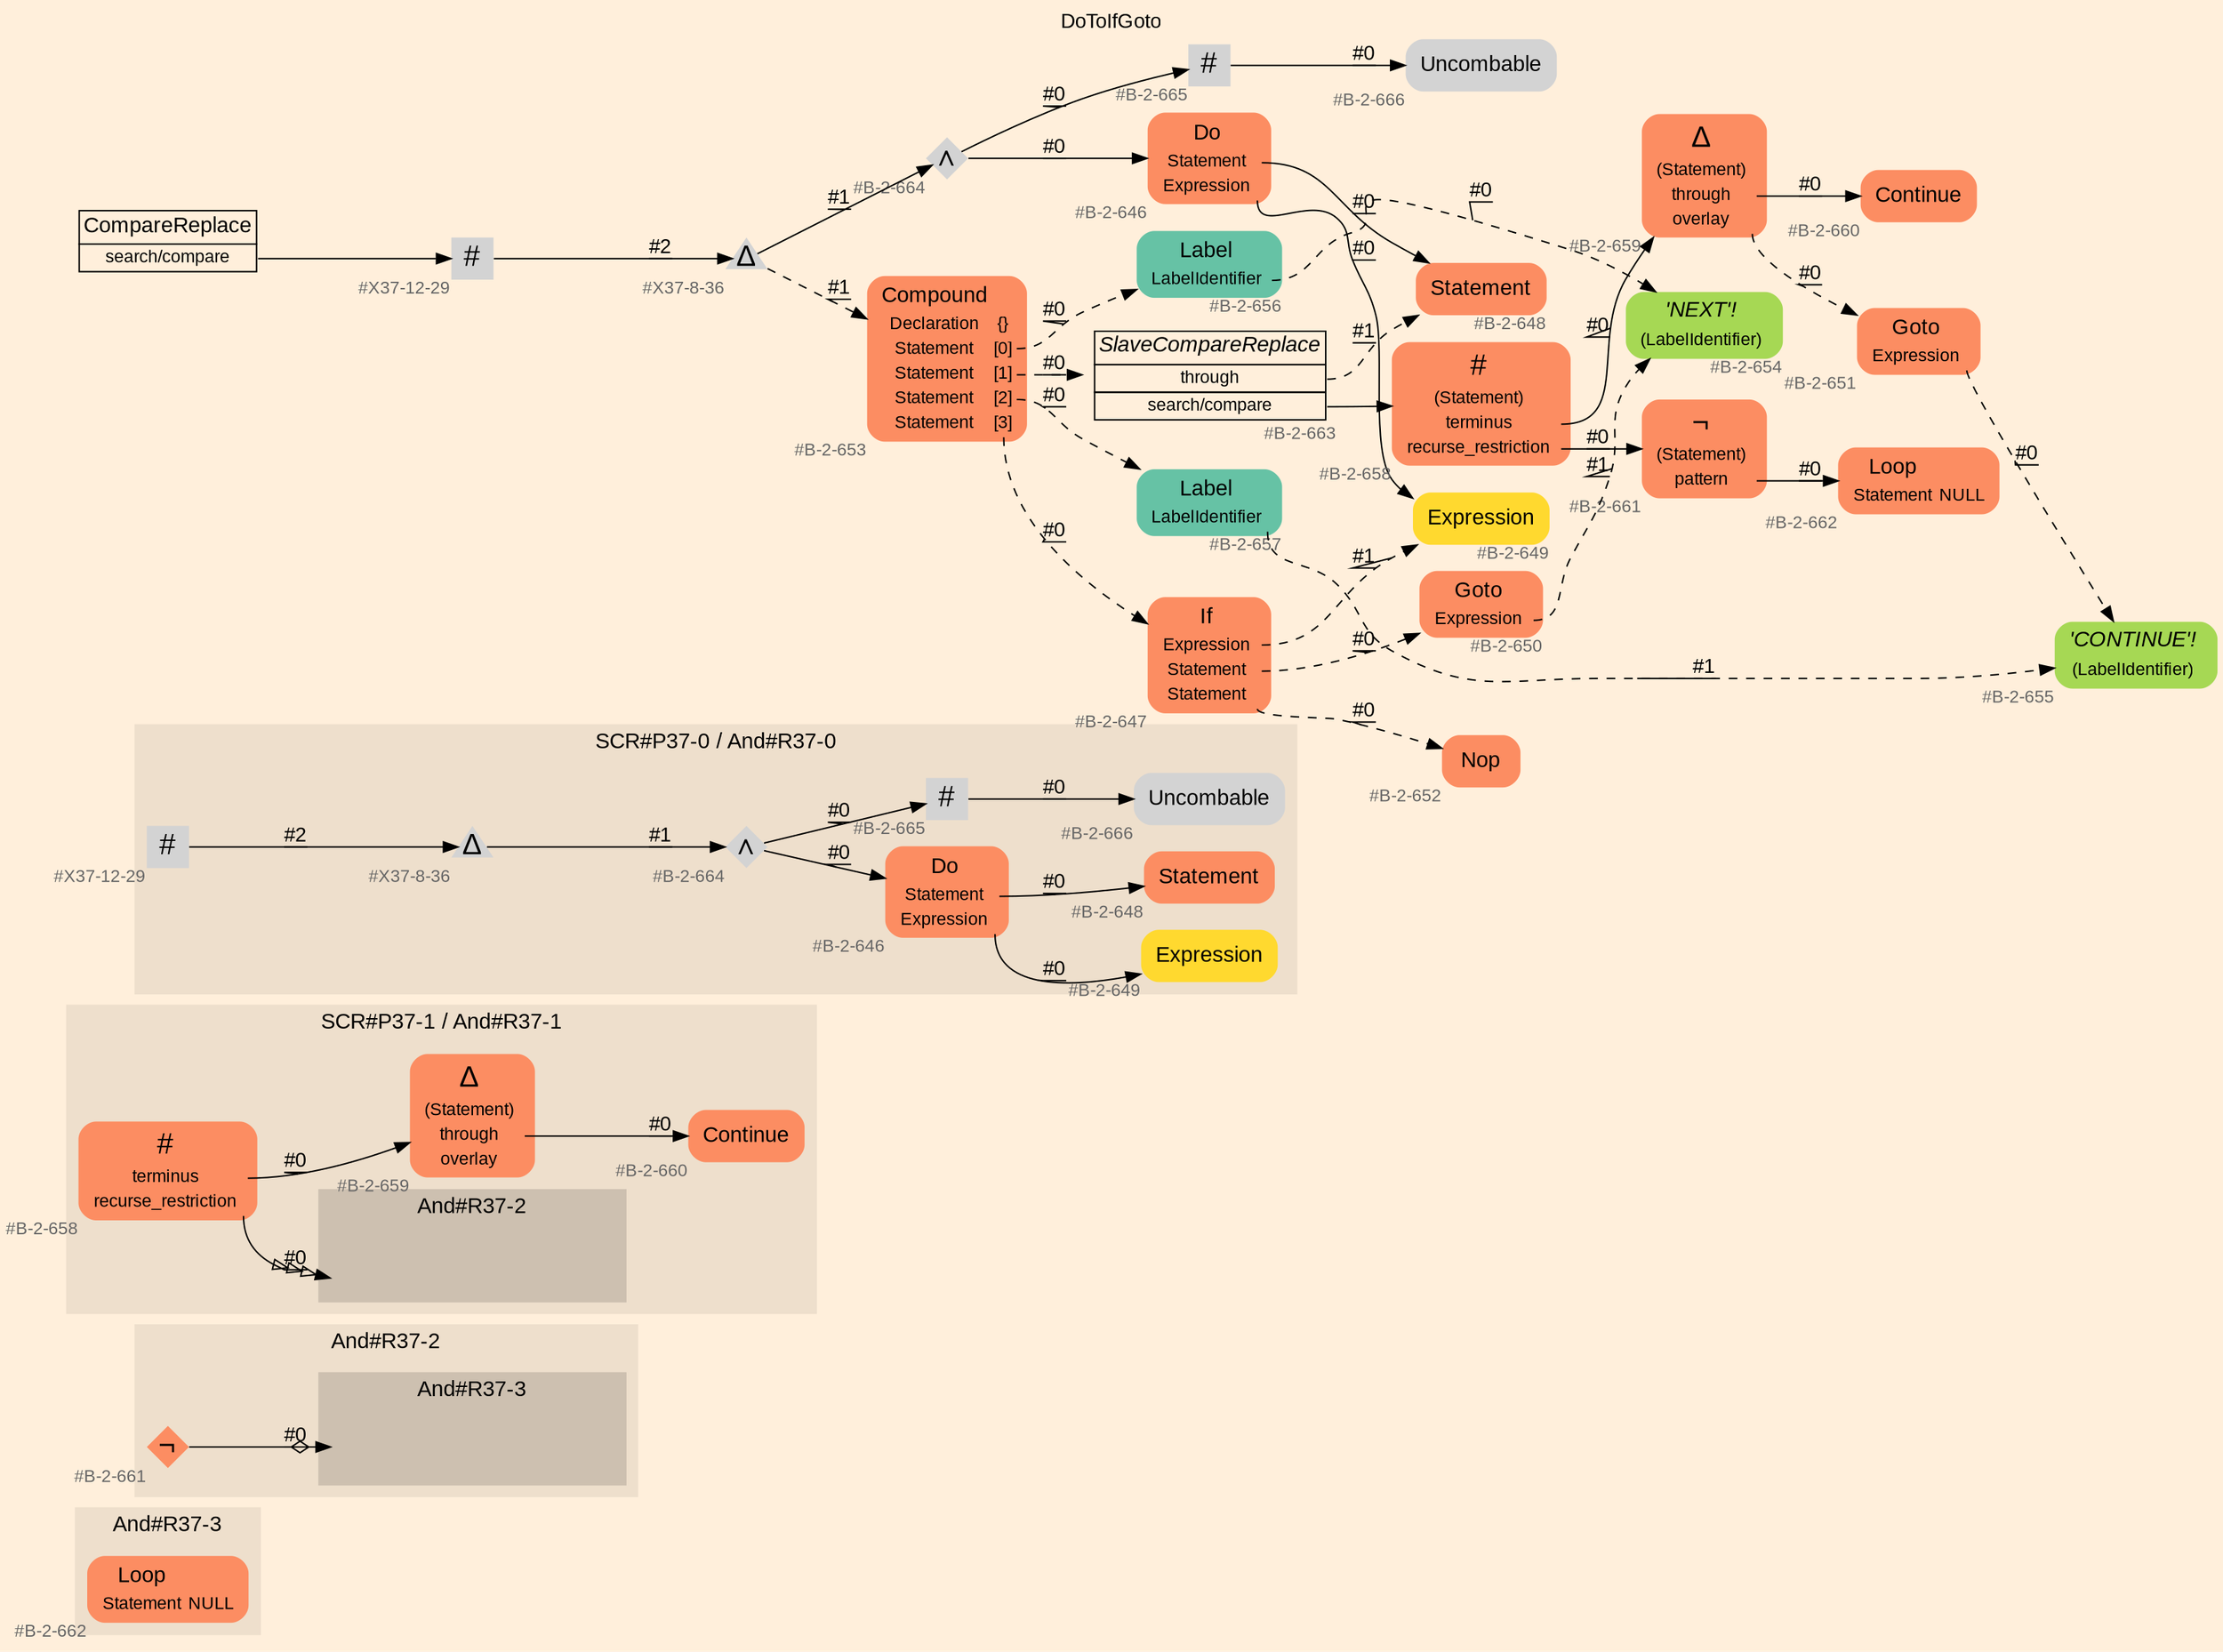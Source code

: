 digraph "DoToIfGoto" {
label = "DoToIfGoto"
labelloc = t
graph [
    rankdir = "LR"
    ranksep = 0.3
    bgcolor = antiquewhite1
    color = black
    fontcolor = black
    fontname = "Arial"
];
node [
    fontname = "Arial"
];
edge [
    fontname = "Arial"
];

// -------------------- figure And#R37-3 --------------------
// -------- region And#R37-3 ----------
subgraph "clusterAnd#R37-3" {
    label = "And#R37-3"
    style = "filled"
    color = antiquewhite2
    fontsize = "15"
    // -------- block And#R37-3/#B-2-662 ----------
    "And#R37-3/#B-2-662" [
        fillcolor = "/set28/2"
        xlabel = "#B-2-662"
        fontsize = "12"
        fontcolor = grey40
        shape = "plaintext"
        label = <<TABLE BORDER="0" CELLBORDER="0" CELLSPACING="0">
         <TR><TD><FONT COLOR="black" POINT-SIZE="15">Loop</FONT></TD></TR>
         <TR><TD><FONT COLOR="black" POINT-SIZE="12">Statement</FONT></TD><TD PORT="port0"><FONT COLOR="black" POINT-SIZE="12">NULL</FONT></TD></TR>
        </TABLE>>
        style = "rounded,filled"
    ];
    
}


// -------------------- figure And#R37-2 --------------------
// -------- region And#R37-2 ----------
subgraph "clusterAnd#R37-2" {
    label = "And#R37-2"
    style = "filled"
    color = antiquewhite2
    fontsize = "15"
    // -------- block And#R37-2/#B-2-661 ----------
    "And#R37-2/#B-2-661" [
        fillcolor = "/set28/2"
        xlabel = "#B-2-661"
        fontsize = "12"
        fontcolor = grey40
        shape = "diamond"
        label = <<FONT COLOR="black" POINT-SIZE="20">¬</FONT>>
        style = "filled"
        penwidth = 0.0
        fixedsize = true
        width = 0.4
        height = 0.4
    ];
    
    // -------- region And#R37-2/And#R37-3 ----------
    subgraph "clusterAnd#R37-2/And#R37-3" {
        label = "And#R37-3"
        style = "filled"
        color = antiquewhite3
        fontsize = "15"
        // -------- block And#R37-2/And#R37-3/#B-2-662 ----------
        "And#R37-2/And#R37-3/#B-2-662" [
            fillcolor = "/set28/2"
            xlabel = "#B-2-662"
            fontsize = "12"
            fontcolor = grey40
            shape = "none"
            style = "invisible"
        ];
        
    }
    
}

"And#R37-2/#B-2-661" -> "And#R37-2/And#R37-3/#B-2-662" [
    arrowhead="normalnoneodiamond"
    label = "#0"
    decorate = true
    color = black
    fontcolor = black
];


// -------------------- figure And#R37-1 --------------------
// -------- region And#R37-1 ----------
subgraph "clusterAnd#R37-1" {
    label = "SCR#P37-1 / And#R37-1"
    style = "filled"
    color = antiquewhite2
    fontsize = "15"
    // -------- block And#R37-1/#B-2-658 ----------
    "And#R37-1/#B-2-658" [
        fillcolor = "/set28/2"
        xlabel = "#B-2-658"
        fontsize = "12"
        fontcolor = grey40
        shape = "plaintext"
        label = <<TABLE BORDER="0" CELLBORDER="0" CELLSPACING="0">
         <TR><TD><FONT COLOR="black" POINT-SIZE="20">#</FONT></TD></TR>
         <TR><TD><FONT COLOR="black" POINT-SIZE="12">terminus</FONT></TD><TD PORT="port0"></TD></TR>
         <TR><TD><FONT COLOR="black" POINT-SIZE="12">recurse_restriction</FONT></TD><TD PORT="port1"></TD></TR>
        </TABLE>>
        style = "rounded,filled"
    ];
    
    // -------- block And#R37-1/#B-2-660 ----------
    "And#R37-1/#B-2-660" [
        fillcolor = "/set28/2"
        xlabel = "#B-2-660"
        fontsize = "12"
        fontcolor = grey40
        shape = "plaintext"
        label = <<TABLE BORDER="0" CELLBORDER="0" CELLSPACING="0">
         <TR><TD><FONT COLOR="black" POINT-SIZE="15">Continue</FONT></TD></TR>
        </TABLE>>
        style = "rounded,filled"
    ];
    
    // -------- block And#R37-1/#B-2-659 ----------
    "And#R37-1/#B-2-659" [
        fillcolor = "/set28/2"
        xlabel = "#B-2-659"
        fontsize = "12"
        fontcolor = grey40
        shape = "plaintext"
        label = <<TABLE BORDER="0" CELLBORDER="0" CELLSPACING="0">
         <TR><TD><FONT COLOR="black" POINT-SIZE="20">Δ</FONT></TD></TR>
         <TR><TD><FONT COLOR="black" POINT-SIZE="12">(Statement)</FONT></TD><TD PORT="port0"></TD></TR>
         <TR><TD><FONT COLOR="black" POINT-SIZE="12">through</FONT></TD><TD PORT="port1"></TD></TR>
         <TR><TD><FONT COLOR="black" POINT-SIZE="12">overlay</FONT></TD><TD PORT="port2"></TD></TR>
        </TABLE>>
        style = "rounded,filled"
    ];
    
    // -------- region And#R37-1/And#R37-2 ----------
    subgraph "clusterAnd#R37-1/And#R37-2" {
        label = "And#R37-2"
        style = "filled"
        color = antiquewhite3
        fontsize = "15"
        // -------- block And#R37-1/And#R37-2/#B-2-661 ----------
        "And#R37-1/And#R37-2/#B-2-661" [
            fillcolor = "/set28/2"
            xlabel = "#B-2-661"
            fontsize = "12"
            fontcolor = grey40
            shape = "none"
            style = "invisible"
        ];
        
    }
    
}

"And#R37-1/#B-2-658":port0 -> "And#R37-1/#B-2-659" [
    label = "#0"
    decorate = true
    color = black
    fontcolor = black
];

"And#R37-1/#B-2-658":port1 -> "And#R37-1/And#R37-2/#B-2-661" [
    arrowhead="normalonormalonormalonormal"
    label = "#0"
    decorate = true
    color = black
    fontcolor = black
];

"And#R37-1/#B-2-659":port1 -> "And#R37-1/#B-2-660" [
    label = "#0"
    decorate = true
    color = black
    fontcolor = black
];


// -------------------- figure And#R37-0 --------------------
// -------- region And#R37-0 ----------
subgraph "clusterAnd#R37-0" {
    label = "SCR#P37-0 / And#R37-0"
    style = "filled"
    color = antiquewhite2
    fontsize = "15"
    // -------- block And#R37-0/#B-2-666 ----------
    "And#R37-0/#B-2-666" [
        xlabel = "#B-2-666"
        fontsize = "12"
        fontcolor = grey40
        shape = "plaintext"
        label = <<TABLE BORDER="0" CELLBORDER="0" CELLSPACING="0">
         <TR><TD><FONT COLOR="black" POINT-SIZE="15">Uncombable</FONT></TD></TR>
        </TABLE>>
        style = "rounded,filled"
    ];
    
    // -------- block And#R37-0/#B-2-646 ----------
    "And#R37-0/#B-2-646" [
        fillcolor = "/set28/2"
        xlabel = "#B-2-646"
        fontsize = "12"
        fontcolor = grey40
        shape = "plaintext"
        label = <<TABLE BORDER="0" CELLBORDER="0" CELLSPACING="0">
         <TR><TD><FONT COLOR="black" POINT-SIZE="15">Do</FONT></TD></TR>
         <TR><TD><FONT COLOR="black" POINT-SIZE="12">Statement</FONT></TD><TD PORT="port0"></TD></TR>
         <TR><TD><FONT COLOR="black" POINT-SIZE="12">Expression</FONT></TD><TD PORT="port1"></TD></TR>
        </TABLE>>
        style = "rounded,filled"
    ];
    
    // -------- block And#R37-0/#X37-8-36 ----------
    "And#R37-0/#X37-8-36" [
        xlabel = "#X37-8-36"
        fontsize = "12"
        fontcolor = grey40
        shape = "triangle"
        label = <<FONT COLOR="black" POINT-SIZE="20">Δ</FONT>>
        style = "filled"
        penwidth = 0.0
        fixedsize = true
        width = 0.4
        height = 0.4
    ];
    
    // -------- block And#R37-0/#B-2-648 ----------
    "And#R37-0/#B-2-648" [
        fillcolor = "/set28/2"
        xlabel = "#B-2-648"
        fontsize = "12"
        fontcolor = grey40
        shape = "plaintext"
        label = <<TABLE BORDER="0" CELLBORDER="0" CELLSPACING="0">
         <TR><TD><FONT COLOR="black" POINT-SIZE="15">Statement</FONT></TD></TR>
        </TABLE>>
        style = "rounded,filled"
    ];
    
    // -------- block And#R37-0/#B-2-665 ----------
    "And#R37-0/#B-2-665" [
        xlabel = "#B-2-665"
        fontsize = "12"
        fontcolor = grey40
        shape = "square"
        label = <<FONT COLOR="black" POINT-SIZE="20">#</FONT>>
        style = "filled"
        penwidth = 0.0
        fixedsize = true
        width = 0.4
        height = 0.4
    ];
    
    // -------- block And#R37-0/#X37-12-29 ----------
    "And#R37-0/#X37-12-29" [
        xlabel = "#X37-12-29"
        fontsize = "12"
        fontcolor = grey40
        shape = "square"
        label = <<FONT COLOR="black" POINT-SIZE="20">#</FONT>>
        style = "filled"
        penwidth = 0.0
        fixedsize = true
        width = 0.4
        height = 0.4
    ];
    
    // -------- block And#R37-0/#B-2-664 ----------
    "And#R37-0/#B-2-664" [
        xlabel = "#B-2-664"
        fontsize = "12"
        fontcolor = grey40
        shape = "diamond"
        label = <<FONT COLOR="black" POINT-SIZE="20">∧</FONT>>
        style = "filled"
        penwidth = 0.0
        fixedsize = true
        width = 0.4
        height = 0.4
    ];
    
    // -------- block And#R37-0/#B-2-649 ----------
    "And#R37-0/#B-2-649" [
        fillcolor = "/set28/6"
        xlabel = "#B-2-649"
        fontsize = "12"
        fontcolor = grey40
        shape = "plaintext"
        label = <<TABLE BORDER="0" CELLBORDER="0" CELLSPACING="0">
         <TR><TD><FONT COLOR="black" POINT-SIZE="15">Expression</FONT></TD></TR>
        </TABLE>>
        style = "rounded,filled"
    ];
    
}

"And#R37-0/#B-2-646":port0 -> "And#R37-0/#B-2-648" [
    label = "#0"
    decorate = true
    color = black
    fontcolor = black
];

"And#R37-0/#B-2-646":port1 -> "And#R37-0/#B-2-649" [
    label = "#0"
    decorate = true
    color = black
    fontcolor = black
];

"And#R37-0/#X37-8-36" -> "And#R37-0/#B-2-664" [
    label = "#1"
    decorate = true
    color = black
    fontcolor = black
];

"And#R37-0/#B-2-665" -> "And#R37-0/#B-2-666" [
    label = "#0"
    decorate = true
    color = black
    fontcolor = black
];

"And#R37-0/#X37-12-29" -> "And#R37-0/#X37-8-36" [
    label = "#2"
    decorate = true
    color = black
    fontcolor = black
];

"And#R37-0/#B-2-664" -> "And#R37-0/#B-2-646" [
    label = "#0"
    decorate = true
    color = black
    fontcolor = black
];

"And#R37-0/#B-2-664" -> "And#R37-0/#B-2-665" [
    label = "#0"
    decorate = true
    color = black
    fontcolor = black
];


// -------------------- transformation figure --------------------
// -------- block CR#X37-10-37 ----------
"CR#X37-10-37" [
    fillcolor = antiquewhite1
    fontsize = "12"
    fontcolor = grey40
    shape = "plaintext"
    label = <<TABLE BORDER="0" CELLBORDER="1" CELLSPACING="0">
     <TR><TD><FONT COLOR="black" POINT-SIZE="15">CompareReplace</FONT></TD></TR>
     <TR><TD PORT="port0"><FONT COLOR="black" POINT-SIZE="12">search/compare</FONT></TD></TR>
    </TABLE>>
    style = "filled"
    color = black
];

// -------- block #X37-12-29 ----------
"#X37-12-29" [
    xlabel = "#X37-12-29"
    fontsize = "12"
    fontcolor = grey40
    shape = "square"
    label = <<FONT COLOR="black" POINT-SIZE="20">#</FONT>>
    style = "filled"
    penwidth = 0.0
    fixedsize = true
    width = 0.4
    height = 0.4
];

// -------- block #X37-8-36 ----------
"#X37-8-36" [
    xlabel = "#X37-8-36"
    fontsize = "12"
    fontcolor = grey40
    shape = "triangle"
    label = <<FONT COLOR="black" POINT-SIZE="20">Δ</FONT>>
    style = "filled"
    penwidth = 0.0
    fixedsize = true
    width = 0.4
    height = 0.4
];

// -------- block #B-2-664 ----------
"#B-2-664" [
    xlabel = "#B-2-664"
    fontsize = "12"
    fontcolor = grey40
    shape = "diamond"
    label = <<FONT COLOR="black" POINT-SIZE="20">∧</FONT>>
    style = "filled"
    penwidth = 0.0
    fixedsize = true
    width = 0.4
    height = 0.4
];

// -------- block #B-2-646 ----------
"#B-2-646" [
    fillcolor = "/set28/2"
    xlabel = "#B-2-646"
    fontsize = "12"
    fontcolor = grey40
    shape = "plaintext"
    label = <<TABLE BORDER="0" CELLBORDER="0" CELLSPACING="0">
     <TR><TD><FONT COLOR="black" POINT-SIZE="15">Do</FONT></TD></TR>
     <TR><TD><FONT COLOR="black" POINT-SIZE="12">Statement</FONT></TD><TD PORT="port0"></TD></TR>
     <TR><TD><FONT COLOR="black" POINT-SIZE="12">Expression</FONT></TD><TD PORT="port1"></TD></TR>
    </TABLE>>
    style = "rounded,filled"
];

// -------- block #B-2-648 ----------
"#B-2-648" [
    fillcolor = "/set28/2"
    xlabel = "#B-2-648"
    fontsize = "12"
    fontcolor = grey40
    shape = "plaintext"
    label = <<TABLE BORDER="0" CELLBORDER="0" CELLSPACING="0">
     <TR><TD><FONT COLOR="black" POINT-SIZE="15">Statement</FONT></TD></TR>
    </TABLE>>
    style = "rounded,filled"
];

// -------- block #B-2-649 ----------
"#B-2-649" [
    fillcolor = "/set28/6"
    xlabel = "#B-2-649"
    fontsize = "12"
    fontcolor = grey40
    shape = "plaintext"
    label = <<TABLE BORDER="0" CELLBORDER="0" CELLSPACING="0">
     <TR><TD><FONT COLOR="black" POINT-SIZE="15">Expression</FONT></TD></TR>
    </TABLE>>
    style = "rounded,filled"
];

// -------- block #B-2-665 ----------
"#B-2-665" [
    xlabel = "#B-2-665"
    fontsize = "12"
    fontcolor = grey40
    shape = "square"
    label = <<FONT COLOR="black" POINT-SIZE="20">#</FONT>>
    style = "filled"
    penwidth = 0.0
    fixedsize = true
    width = 0.4
    height = 0.4
];

// -------- block #B-2-666 ----------
"#B-2-666" [
    xlabel = "#B-2-666"
    fontsize = "12"
    fontcolor = grey40
    shape = "plaintext"
    label = <<TABLE BORDER="0" CELLBORDER="0" CELLSPACING="0">
     <TR><TD><FONT COLOR="black" POINT-SIZE="15">Uncombable</FONT></TD></TR>
    </TABLE>>
    style = "rounded,filled"
];

// -------- block #B-2-653 ----------
"#B-2-653" [
    fillcolor = "/set28/2"
    xlabel = "#B-2-653"
    fontsize = "12"
    fontcolor = grey40
    shape = "plaintext"
    label = <<TABLE BORDER="0" CELLBORDER="0" CELLSPACING="0">
     <TR><TD><FONT COLOR="black" POINT-SIZE="15">Compound</FONT></TD></TR>
     <TR><TD><FONT COLOR="black" POINT-SIZE="12">Declaration</FONT></TD><TD PORT="port0"><FONT COLOR="black" POINT-SIZE="12">{}</FONT></TD></TR>
     <TR><TD><FONT COLOR="black" POINT-SIZE="12">Statement</FONT></TD><TD PORT="port1"><FONT COLOR="black" POINT-SIZE="12">[0]</FONT></TD></TR>
     <TR><TD><FONT COLOR="black" POINT-SIZE="12">Statement</FONT></TD><TD PORT="port2"><FONT COLOR="black" POINT-SIZE="12">[1]</FONT></TD></TR>
     <TR><TD><FONT COLOR="black" POINT-SIZE="12">Statement</FONT></TD><TD PORT="port3"><FONT COLOR="black" POINT-SIZE="12">[2]</FONT></TD></TR>
     <TR><TD><FONT COLOR="black" POINT-SIZE="12">Statement</FONT></TD><TD PORT="port4"><FONT COLOR="black" POINT-SIZE="12">[3]</FONT></TD></TR>
    </TABLE>>
    style = "rounded,filled"
];

// -------- block #B-2-656 ----------
"#B-2-656" [
    fillcolor = "/set28/1"
    xlabel = "#B-2-656"
    fontsize = "12"
    fontcolor = grey40
    shape = "plaintext"
    label = <<TABLE BORDER="0" CELLBORDER="0" CELLSPACING="0">
     <TR><TD><FONT COLOR="black" POINT-SIZE="15">Label</FONT></TD></TR>
     <TR><TD><FONT COLOR="black" POINT-SIZE="12">LabelIdentifier</FONT></TD><TD PORT="port0"></TD></TR>
    </TABLE>>
    style = "rounded,filled"
];

// -------- block #B-2-654 ----------
"#B-2-654" [
    fillcolor = "/set28/5"
    xlabel = "#B-2-654"
    fontsize = "12"
    fontcolor = grey40
    shape = "plaintext"
    label = <<TABLE BORDER="0" CELLBORDER="0" CELLSPACING="0">
     <TR><TD><FONT COLOR="black" POINT-SIZE="15"><I>'NEXT'!</I></FONT></TD></TR>
     <TR><TD><FONT COLOR="black" POINT-SIZE="12">(LabelIdentifier)</FONT></TD><TD PORT="port0"></TD></TR>
    </TABLE>>
    style = "rounded,filled"
];

// -------- block #B-2-663 ----------
"#B-2-663" [
    fillcolor = antiquewhite1
    xlabel = "#B-2-663"
    fontsize = "12"
    fontcolor = grey40
    shape = "plaintext"
    label = <<TABLE BORDER="0" CELLBORDER="1" CELLSPACING="0">
     <TR><TD><FONT COLOR="black" POINT-SIZE="15"><I>SlaveCompareReplace</I></FONT></TD></TR>
     <TR><TD PORT="port0"><FONT COLOR="black" POINT-SIZE="12">through</FONT></TD></TR>
     <TR><TD PORT="port1"><FONT COLOR="black" POINT-SIZE="12">search/compare</FONT></TD></TR>
    </TABLE>>
    style = "filled"
    color = black
];

// -------- block #B-2-658 ----------
"#B-2-658" [
    fillcolor = "/set28/2"
    xlabel = "#B-2-658"
    fontsize = "12"
    fontcolor = grey40
    shape = "plaintext"
    label = <<TABLE BORDER="0" CELLBORDER="0" CELLSPACING="0">
     <TR><TD><FONT COLOR="black" POINT-SIZE="20">#</FONT></TD></TR>
     <TR><TD><FONT COLOR="black" POINT-SIZE="12">(Statement)</FONT></TD><TD PORT="port0"></TD></TR>
     <TR><TD><FONT COLOR="black" POINT-SIZE="12">terminus</FONT></TD><TD PORT="port1"></TD></TR>
     <TR><TD><FONT COLOR="black" POINT-SIZE="12">recurse_restriction</FONT></TD><TD PORT="port2"></TD></TR>
    </TABLE>>
    style = "rounded,filled"
];

// -------- block #B-2-659 ----------
"#B-2-659" [
    fillcolor = "/set28/2"
    xlabel = "#B-2-659"
    fontsize = "12"
    fontcolor = grey40
    shape = "plaintext"
    label = <<TABLE BORDER="0" CELLBORDER="0" CELLSPACING="0">
     <TR><TD><FONT COLOR="black" POINT-SIZE="20">Δ</FONT></TD></TR>
     <TR><TD><FONT COLOR="black" POINT-SIZE="12">(Statement)</FONT></TD><TD PORT="port0"></TD></TR>
     <TR><TD><FONT COLOR="black" POINT-SIZE="12">through</FONT></TD><TD PORT="port1"></TD></TR>
     <TR><TD><FONT COLOR="black" POINT-SIZE="12">overlay</FONT></TD><TD PORT="port2"></TD></TR>
    </TABLE>>
    style = "rounded,filled"
];

// -------- block #B-2-660 ----------
"#B-2-660" [
    fillcolor = "/set28/2"
    xlabel = "#B-2-660"
    fontsize = "12"
    fontcolor = grey40
    shape = "plaintext"
    label = <<TABLE BORDER="0" CELLBORDER="0" CELLSPACING="0">
     <TR><TD><FONT COLOR="black" POINT-SIZE="15">Continue</FONT></TD></TR>
    </TABLE>>
    style = "rounded,filled"
];

// -------- block #B-2-651 ----------
"#B-2-651" [
    fillcolor = "/set28/2"
    xlabel = "#B-2-651"
    fontsize = "12"
    fontcolor = grey40
    shape = "plaintext"
    label = <<TABLE BORDER="0" CELLBORDER="0" CELLSPACING="0">
     <TR><TD><FONT COLOR="black" POINT-SIZE="15">Goto</FONT></TD></TR>
     <TR><TD><FONT COLOR="black" POINT-SIZE="12">Expression</FONT></TD><TD PORT="port0"></TD></TR>
    </TABLE>>
    style = "rounded,filled"
];

// -------- block #B-2-655 ----------
"#B-2-655" [
    fillcolor = "/set28/5"
    xlabel = "#B-2-655"
    fontsize = "12"
    fontcolor = grey40
    shape = "plaintext"
    label = <<TABLE BORDER="0" CELLBORDER="0" CELLSPACING="0">
     <TR><TD><FONT COLOR="black" POINT-SIZE="15"><I>'CONTINUE'!</I></FONT></TD></TR>
     <TR><TD><FONT COLOR="black" POINT-SIZE="12">(LabelIdentifier)</FONT></TD><TD PORT="port0"></TD></TR>
    </TABLE>>
    style = "rounded,filled"
];

// -------- block #B-2-661 ----------
"#B-2-661" [
    fillcolor = "/set28/2"
    xlabel = "#B-2-661"
    fontsize = "12"
    fontcolor = grey40
    shape = "plaintext"
    label = <<TABLE BORDER="0" CELLBORDER="0" CELLSPACING="0">
     <TR><TD><FONT COLOR="black" POINT-SIZE="20">¬</FONT></TD></TR>
     <TR><TD><FONT COLOR="black" POINT-SIZE="12">(Statement)</FONT></TD><TD PORT="port0"></TD></TR>
     <TR><TD><FONT COLOR="black" POINT-SIZE="12">pattern</FONT></TD><TD PORT="port1"></TD></TR>
    </TABLE>>
    style = "rounded,filled"
];

// -------- block #B-2-662 ----------
"#B-2-662" [
    fillcolor = "/set28/2"
    xlabel = "#B-2-662"
    fontsize = "12"
    fontcolor = grey40
    shape = "plaintext"
    label = <<TABLE BORDER="0" CELLBORDER="0" CELLSPACING="0">
     <TR><TD><FONT COLOR="black" POINT-SIZE="15">Loop</FONT></TD></TR>
     <TR><TD><FONT COLOR="black" POINT-SIZE="12">Statement</FONT></TD><TD PORT="port0"><FONT COLOR="black" POINT-SIZE="12">NULL</FONT></TD></TR>
    </TABLE>>
    style = "rounded,filled"
];

// -------- block #B-2-657 ----------
"#B-2-657" [
    fillcolor = "/set28/1"
    xlabel = "#B-2-657"
    fontsize = "12"
    fontcolor = grey40
    shape = "plaintext"
    label = <<TABLE BORDER="0" CELLBORDER="0" CELLSPACING="0">
     <TR><TD><FONT COLOR="black" POINT-SIZE="15">Label</FONT></TD></TR>
     <TR><TD><FONT COLOR="black" POINT-SIZE="12">LabelIdentifier</FONT></TD><TD PORT="port0"></TD></TR>
    </TABLE>>
    style = "rounded,filled"
];

// -------- block #B-2-647 ----------
"#B-2-647" [
    fillcolor = "/set28/2"
    xlabel = "#B-2-647"
    fontsize = "12"
    fontcolor = grey40
    shape = "plaintext"
    label = <<TABLE BORDER="0" CELLBORDER="0" CELLSPACING="0">
     <TR><TD><FONT COLOR="black" POINT-SIZE="15">If</FONT></TD></TR>
     <TR><TD><FONT COLOR="black" POINT-SIZE="12">Expression</FONT></TD><TD PORT="port0"></TD></TR>
     <TR><TD><FONT COLOR="black" POINT-SIZE="12">Statement</FONT></TD><TD PORT="port1"></TD></TR>
     <TR><TD><FONT COLOR="black" POINT-SIZE="12">Statement</FONT></TD><TD PORT="port2"></TD></TR>
    </TABLE>>
    style = "rounded,filled"
];

// -------- block #B-2-650 ----------
"#B-2-650" [
    fillcolor = "/set28/2"
    xlabel = "#B-2-650"
    fontsize = "12"
    fontcolor = grey40
    shape = "plaintext"
    label = <<TABLE BORDER="0" CELLBORDER="0" CELLSPACING="0">
     <TR><TD><FONT COLOR="black" POINT-SIZE="15">Goto</FONT></TD></TR>
     <TR><TD><FONT COLOR="black" POINT-SIZE="12">Expression</FONT></TD><TD PORT="port0"></TD></TR>
    </TABLE>>
    style = "rounded,filled"
];

// -------- block #B-2-652 ----------
"#B-2-652" [
    fillcolor = "/set28/2"
    xlabel = "#B-2-652"
    fontsize = "12"
    fontcolor = grey40
    shape = "plaintext"
    label = <<TABLE BORDER="0" CELLBORDER="0" CELLSPACING="0">
     <TR><TD><FONT COLOR="black" POINT-SIZE="15">Nop</FONT></TD></TR>
    </TABLE>>
    style = "rounded,filled"
];

"CR#X37-10-37":port0 -> "#X37-12-29" [
    label = ""
    decorate = true
    color = black
    fontcolor = black
];

"#X37-12-29" -> "#X37-8-36" [
    label = "#2"
    decorate = true
    color = black
    fontcolor = black
];

"#X37-8-36" -> "#B-2-664" [
    label = "#1"
    decorate = true
    color = black
    fontcolor = black
];

"#X37-8-36" -> "#B-2-653" [
    style="dashed"
    label = "#1"
    decorate = true
    color = black
    fontcolor = black
];

"#B-2-664" -> "#B-2-646" [
    label = "#0"
    decorate = true
    color = black
    fontcolor = black
];

"#B-2-664" -> "#B-2-665" [
    label = "#0"
    decorate = true
    color = black
    fontcolor = black
];

"#B-2-646":port0 -> "#B-2-648" [
    label = "#0"
    decorate = true
    color = black
    fontcolor = black
];

"#B-2-646":port1 -> "#B-2-649" [
    label = "#0"
    decorate = true
    color = black
    fontcolor = black
];

"#B-2-665" -> "#B-2-666" [
    label = "#0"
    decorate = true
    color = black
    fontcolor = black
];

"#B-2-653":port1 -> "#B-2-656" [
    style="dashed"
    label = "#0"
    decorate = true
    color = black
    fontcolor = black
];

"#B-2-653":port2 -> "#B-2-663" [
    style="dashed"
    label = "#0"
    decorate = true
    color = black
    fontcolor = black
];

"#B-2-653":port3 -> "#B-2-657" [
    style="dashed"
    label = "#0"
    decorate = true
    color = black
    fontcolor = black
];

"#B-2-653":port4 -> "#B-2-647" [
    style="dashed"
    label = "#0"
    decorate = true
    color = black
    fontcolor = black
];

"#B-2-656":port0 -> "#B-2-654" [
    style="dashed"
    label = "#0"
    decorate = true
    color = black
    fontcolor = black
];

"#B-2-663":port0 -> "#B-2-648" [
    style="dashed"
    label = "#1"
    decorate = true
    color = black
    fontcolor = black
];

"#B-2-663":port1 -> "#B-2-658" [
    label = ""
    decorate = true
    color = black
    fontcolor = black
];

"#B-2-658":port1 -> "#B-2-659" [
    label = "#0"
    decorate = true
    color = black
    fontcolor = black
];

"#B-2-658":port2 -> "#B-2-661" [
    label = "#0"
    decorate = true
    color = black
    fontcolor = black
];

"#B-2-659":port1 -> "#B-2-660" [
    label = "#0"
    decorate = true
    color = black
    fontcolor = black
];

"#B-2-659":port2 -> "#B-2-651" [
    style="dashed"
    label = "#0"
    decorate = true
    color = black
    fontcolor = black
];

"#B-2-651":port0 -> "#B-2-655" [
    style="dashed"
    label = "#0"
    decorate = true
    color = black
    fontcolor = black
];

"#B-2-661":port1 -> "#B-2-662" [
    label = "#0"
    decorate = true
    color = black
    fontcolor = black
];

"#B-2-657":port0 -> "#B-2-655" [
    style="dashed"
    label = "#1"
    decorate = true
    color = black
    fontcolor = black
];

"#B-2-647":port0 -> "#B-2-649" [
    style="dashed"
    label = "#1"
    decorate = true
    color = black
    fontcolor = black
];

"#B-2-647":port1 -> "#B-2-650" [
    style="dashed"
    label = "#0"
    decorate = true
    color = black
    fontcolor = black
];

"#B-2-647":port2 -> "#B-2-652" [
    style="dashed"
    label = "#0"
    decorate = true
    color = black
    fontcolor = black
];

"#B-2-650":port0 -> "#B-2-654" [
    style="dashed"
    label = "#1"
    decorate = true
    color = black
    fontcolor = black
];


}
